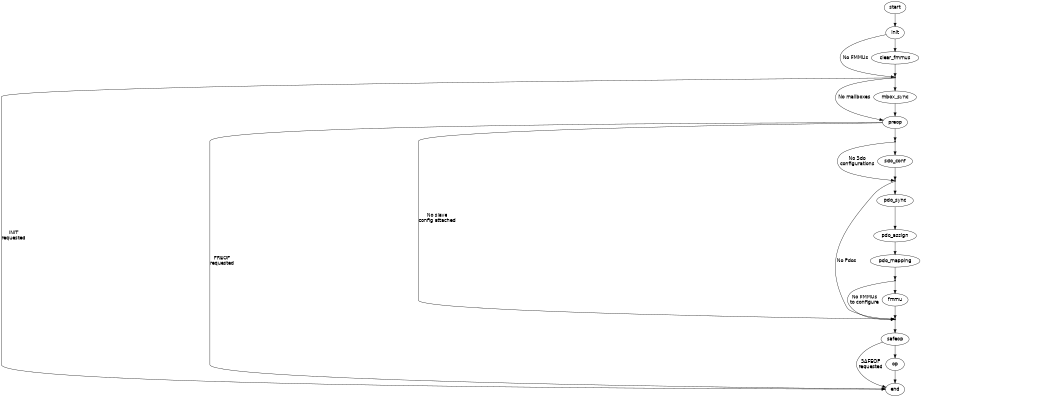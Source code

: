 
/* $Id$ */

digraph slaveconf {
    size="7,9"
    center=1
    ratio=fill

    start [fontname="Helvetica"]
    start -> init [weight=10]

    init [fontname="Helvetica"]
    //init -> init
    //init -> error
    init -> enter_mbox_sync [fontname="Helvetica",label ="No FMMUs"]
    init -> clear_fmmus [weight=10]

    clear_fmmus [fontname="Helvetica"]
    //clear_fmmus -> clear_fmmus
    //clear_fmmus -> error
    clear_fmmus -> enter_mbox_sync [weight=10]

    enter_mbox_sync [shape=point,label=""]
    enter_mbox_sync -> end [fontname="Helvetica",label="INIT\nrequested"]
    enter_mbox_sync -> preop [fontname="Helvetica",label="No mailboxes"]
    enter_mbox_sync -> mbox_sync [weight=10]

    mbox_sync [fontname="Helvetica"]
    //mbox_sync -> mbox_sync
    //mbox_sync -> error
    mbox_sync -> preop [weight=10]

    preop [fontname="Helvetica"]
    //preop -> preop
    //preop -> error
    preop -> end [fontname="Helvetica",label="PREOP\nrequested"]
    preop -> enter_safeop [fontname="Helvetica",label="No slave\nconfig attached"]
    preop -> enter_sdo_conf [weight=10]

    enter_sdo_conf [shape=point,label=""]
    enter_sdo_conf -> enter_pdo_sync [fontname="Helvetica",label="No Sdo\nconfigurations"]
    enter_sdo_conf -> sdo_conf [weight=10]

    sdo_conf [fontname="Helvetica"]
    //sdo_conf -> sdo_conf
    //sdo_conf -> error
    sdo_conf -> enter_pdo_sync [weight=10]

    enter_pdo_sync [shape=point,label=""]
    enter_pdo_sync -> enter_safeop [fontname="Helvetica",label="No Pdos"]
    enter_pdo_sync -> pdo_sync [weight=10]

    pdo_sync [fontname="Helvetica"]
    //pdo_sync -> pdo_sync
    //pdo_sync -> error
    pdo_sync -> pdo_assign [weight=10]

    pdo_assign [fontname="Helvetica"]
    //pdo_assign -> pdo_assign
    //pdo_assign -> error
    pdo_assign -> pdo_mapping [weight=10]

    pdo_mapping [fontname="Helvetica"]
    //pdo_mapping -> pdo_mapping
    //pdo_mapping -> error
    pdo_mapping -> enter_fmmu [weight=10]

    enter_fmmu [shape=point,label=""]
    enter_fmmu -> enter_safeop [fontname="Helvetica",label="No FMMUs\nto configure"]
    enter_fmmu -> fmmu [weight=10]

    fmmu [fontname="Helvetica"]
    //fmmu -> fmmu
    //fmmu -> error
    fmmu -> enter_safeop [weight=10]

    enter_safeop [shape=point,label=""]
    enter_safeop -> safeop [weight=10]

    safeop [fontname="Helvetica"]
    //safeop -> safeop
    //safeop -> error
    safeop -> end [fontname="Helvetica",label="SAFEOP\nrequested"]
    safeop -> op [weight=10]

    op [fontname="Helvetica"]
    //op -> op
    //op -> error
    op -> end [weight=10]

    end [fontname="Helvetica"]
}
